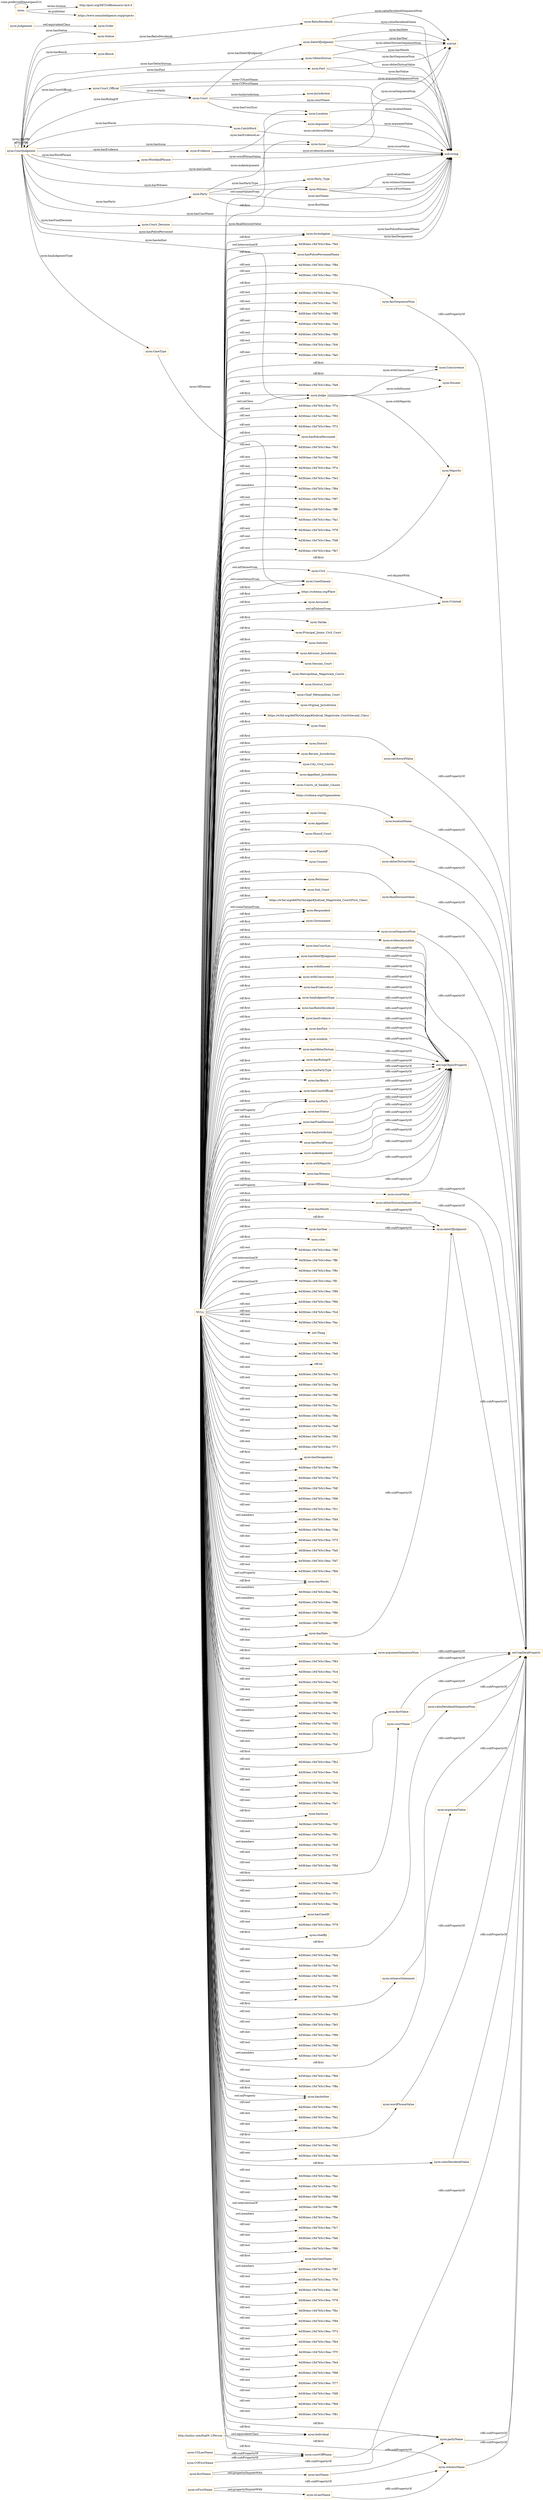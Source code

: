digraph ar2dtool_diagram { 
rankdir=LR;
size="1501"
node [shape = rectangle, color="orange"]; "nyon:Statue" "nyon:CourtJudgment" "nyon:Order" "nyon:Issue" "nyon:Bench" "nyon:Investigator" "nyon:Party" "nyon:Fact" "nyon:Court_Decision" "nyon:Evidence" "https://schema.org/Place" "nyon:Accussed" "nyon:Civil" "nyon:Taluka" "nyon:Principal_Junior_Civil_Court" "nyon:Solicitor" "nyon:Advisory_Jurisdiction" "nyon:DateOfJudgment" "nyon:Session_Court" "nyon:Metropolitan_Magistrate_Courts" "nyon:District_Court" "nyon:Chief_Meterpolitan_Court" "nyon:Original_Jurisdiction" "nyon:RatioDecidendi" "nyon:Court_Official" "nyon:ObiterDictum" "http://xmlns.com/foaf/0.1/Person" "nyon:Court" "https://w3id.org/def/NyOnLegal#Judicial_Magistrate_Court(Second_Class)" "nyon:State" "nyon:Concurrence" "nyon:Witness" "nyon:Location" "nyon:District" "nyon:Review_Jurisdiction" "nyon:City_Civil_Courts" "nyon:Appellant_Jurisdiction" "nyon:Individual" "nyon:Judge" "nyon:Courts_of_Smaller_Causes" "nyon:Judgement" "nyon:Jurisdiction" "https://schema.org/Organization" "nyon:Criminal" "nyon:Group" "nyon:Appellant" "nyon:Munsif_Court" "nyon:CaseType" "nyon:CatchWord" "nyon:Dissent" "nyon:Party_Type" "nyon:Plaintiff" "nyon:Country" "nyon:Majority" "nyon:Argument" "nyon:Petitioner" "nyon:CaseDomain" "nyon:Sub_Court" "https://w3id.org/def/NyOnLegal#Judicial_Magistrate_Court(First_Class)" "nyon:WordAndPhrase" "nyon:Respondent" "nyon:Government" ; /*classes style*/
	"nyon:hasCourtOfficial" -> "owl:topObjectProperty" [ label = "rdfs:subPropertyOf" ];
	"nyon:catchwordValue" -> "owl:topDataProperty" [ label = "rdfs:subPropertyOf" ];
	"nyon:COFirstName" -> "nyon:courtOffName" [ label = "rdfs:subPropertyOf" ];
	"nyon:locationName" -> "owl:topDataProperty" [ label = "rdfs:subPropertyOf" ];
	"nyon:hasFinalDecision" -> "owl:topObjectProperty" [ label = "rdfs:subPropertyOf" ];
	"nyon:hasJurisdiction" -> "owl:topObjectProperty" [ label = "rdfs:subPropertyOf" ];
	"nyon:obiterDictumValue" -> "owl:topDataProperty" [ label = "rdfs:subPropertyOf" ];
	"nyon:" -> "http://purl.org/NET/rdflicense/cc-by4.0" [ label = "terms:license" ];
	"nyon:" -> "https://www.semintelligence.org/projects" [ label = "dc:publisher" ];
	"nyon:" -> "nyon:" [ label = "vann:preferredNamespaceUri" ];
	"nyon:makeArgument" -> "owl:topObjectProperty" [ label = "rdfs:subPropertyOf" ];
	"nyon:finalDecisionValue" -> "owl:topDataProperty" [ label = "rdfs:subPropertyOf" ];
	"nyon:hasWitness" -> "owl:topObjectProperty" [ label = "rdfs:subPropertyOf" ];
	"nyon:issueSequenceNum" -> "owl:topDataProperty" [ label = "rdfs:subPropertyOf" ];
	"nyon:partyName" -> "owl:topDataProperty" [ label = "rdfs:subPropertyOf" ];
	"nyon:withDissent" -> "owl:topObjectProperty" [ label = "rdfs:subPropertyOf" ];
	"nyon:withConcurrence" -> "owl:topObjectProperty" [ label = "rdfs:subPropertyOf" ];
	"nyon:evidenceLocation" -> "owl:topDataProperty" [ label = "rdfs:subPropertyOf" ];
	"nyon:hasJudgmentType" -> "owl:topObjectProperty" [ label = "rdfs:subPropertyOf" ];
	"nyon:hasRatioDecidendi" -> "owl:topObjectProperty" [ label = "rdfs:subPropertyOf" ];
	"nyon:hasEvidence" -> "owl:topObjectProperty" [ label = "rdfs:subPropertyOf" ];
	"nyon:hasFact" -> "owl:topObjectProperty" [ label = "rdfs:subPropertyOf" ];
	"nyon:witnessName" -> "owl:topDataProperty" [ label = "rdfs:subPropertyOf" ];
	"nyon:lastName" -> "nyon:partyName" [ label = "rdfs:subPropertyOf" ];
	"nyon:issueValue" -> "owl:topDataProperty" [ label = "rdfs:subPropertyOf" ];
	"nyon:obiterDictumSequenceNum" -> "owl:topDataProperty" [ label = "rdfs:subPropertyOf" ];
	"nyon:worksIn" -> "owl:topObjectProperty" [ label = "rdfs:subPropertyOf" ];
	"nyon:hasObiterDictum" -> "owl:topObjectProperty" [ label = "rdfs:subPropertyOf" ];
	"nyon:wLastName" -> "nyon:witnessName" [ label = "rdfs:subPropertyOf" ];
	"nyon:hasRulingOf" -> "owl:topObjectProperty" [ label = "rdfs:subPropertyOf" ];
	"nyon:hasPartyType" -> "owl:topObjectProperty" [ label = "rdfs:subPropertyOf" ];
	"nyon:hasDate" -> "nyon:dateOfJudgment" [ label = "rdfs:subPropertyOf" ];
	"nyon:argumentSequenceNum" -> "owl:topDataProperty" [ label = "rdfs:subPropertyOf" ];
	"nyon:hasBench" -> "owl:topObjectProperty" [ label = "rdfs:subPropertyOf" ];
	"nyon:factValue" -> "owl:topDataProperty" [ label = "rdfs:subPropertyOf" ];
	"nyon:courtName" -> "owl:topDataProperty" [ label = "rdfs:subPropertyOf" ];
	"NULL" -> "nyon:hasFinalDecision" [ label = "rdf:first" ];
	"NULL" -> "nyon:cites" [ label = "rdf:first" ];
	"NULL" -> "6d3fcbec:1847b5c19ea:-7f80" [ label = "rdf:rest" ];
	"NULL" -> "nyon:Government" [ label = "rdf:first" ];
	"NULL" -> "6d3fcbec:1847b5c19ea:-7ffb" [ label = "owl:intersectionOf" ];
	"NULL" -> "nyon:witnessName" [ label = "rdf:first" ];
	"NULL" -> "nyon:District" [ label = "rdf:first" ];
	"NULL" -> "6d3fcbec:1847b5c19ea:-7f8c" [ label = "rdf:rest" ];
	"NULL" -> "6d3fcbec:1847b5c19ea:-7ff1" [ label = "owl:intersectionOf" ];
	"NULL" -> "6d3fcbec:1847b5c19ea:-7f89" [ label = "rdf:rest" ];
	"NULL" -> "6d3fcbec:1847b5c19ea:-7f6b" [ label = "rdf:rest" ];
	"NULL" -> "6d3fcbec:1847b5c19ea:-7fcd" [ label = "rdf:rest" ];
	"NULL" -> "6d3fcbec:1847b5c19ea:-7fac" [ label = "rdf:rest" ];
	"NULL" -> "owl:Thing" [ label = "rdf:first" ];
	"NULL" -> "6d3fcbec:1847b5c19ea:-7f84" [ label = "rdf:rest" ];
	"NULL" -> "6d3fcbec:1847b5c19ea:-7fe6" [ label = "rdf:rest" ];
	"NULL" -> "nyon:Issue" [ label = "owl:someValuesFrom" ];
	"NULL" -> "rdf:nil" [ label = "rdf:rest" ];
	"NULL" -> "6d3fcbec:1847b5c19ea:-7fc5" [ label = "rdf:rest" ];
	"NULL" -> "6d3fcbec:1847b5c19ea:-7fa4" [ label = "rdf:rest" ];
	"NULL" -> "nyon:hasRulingOf" [ label = "rdf:first" ];
	"NULL" -> "6d3fcbec:1847b5c19ea:-7f6f" [ label = "rdf:rest" ];
	"NULL" -> "6d3fcbec:1847b5c19ea:-7fcc" [ label = "rdf:rest" ];
	"NULL" -> "nyon:worksIn" [ label = "rdf:first" ];
	"NULL" -> "6d3fcbec:1847b5c19ea:-7f9a" [ label = "rdf:rest" ];
	"NULL" -> "6d3fcbec:1847b5c19ea:-7fa8" [ label = "rdf:rest" ];
	"NULL" -> "nyon:hasCourtOfficial" [ label = "rdf:first" ];
	"NULL" -> "nyon:Review_Jurisdiction" [ label = "rdf:first" ];
	"NULL" -> "nyon:Metropolitan_Magistrate_Courts" [ label = "rdf:first" ];
	"NULL" -> "6d3fcbec:1847b5c19ea:-7f92" [ label = "rdf:rest" ];
	"NULL" -> "nyon:locationName" [ label = "rdf:first" ];
	"NULL" -> "6d3fcbec:1847b5c19ea:-7f71" [ label = "rdf:rest" ];
	"NULL" -> "nyon:hasDesignation" [ label = "rdf:first" ];
	"NULL" -> "6d3fcbec:1847b5c19ea:-7f9e" [ label = "rdf:rest" ];
	"NULL" -> "nyon:Appellant_Jurisdiction" [ label = "rdf:first" ];
	"NULL" -> "nyon:withDissent" [ label = "rdf:first" ];
	"NULL" -> "6d3fcbec:1847b5c19ea:-7f7d" [ label = "rdf:rest" ];
	"NULL" -> "6d3fcbec:1847b5c19ea:-7fdf" [ label = "rdf:rest" ];
	"NULL" -> "nyon:issueSequenceNum" [ label = "rdf:first" ];
	"NULL" -> "6d3fcbec:1847b5c19ea:-7f96" [ label = "rdf:rest" ];
	"NULL" -> "6d3fcbec:1847b5c19ea:-7fc1" [ label = "rdf:rest" ];
	"NULL" -> "nyon:Concurrence" [ label = "rdf:first" ];
	"NULL" -> "6d3fcbec:1847b5c19ea:-7fd4" [ label = "owl:members" ];
	"NULL" -> "6d3fcbec:1847b5c19ea:-7fda" [ label = "rdf:rest" ];
	"NULL" -> "6d3fcbec:1847b5c19ea:-7f75" [ label = "rdf:rest" ];
	"NULL" -> "6d3fcbec:1847b5c19ea:-7fa0" [ label = "rdf:rest" ];
	"NULL" -> "6d3fcbec:1847b5c19ea:-7fd7" [ label = "rdf:rest" ];
	"NULL" -> "nyon:Advisory_Jurisdiction" [ label = "rdf:first" ];
	"NULL" -> "6d3fcbec:1847b5c19ea:-7fb6" [ label = "rdf:rest" ];
	"NULL" -> "nyon:hasJurisdiction" [ label = "rdf:first" ];
	"NULL" -> "nyon:State" [ label = "rdf:first" ];
	"NULL" -> "nyon:hasWords" [ label = "rdf:first" ];
	"NULL" -> "nyon:courtName" [ label = "rdf:first" ];
	"NULL" -> "6d3fcbec:1847b5c19ea:-7fba" [ label = "owl:members" ];
	"NULL" -> "6d3fcbec:1847b5c19ea:-7f9b" [ label = "owl:members" ];
	"NULL" -> "nyon:hasRatioDecidendi" [ label = "rdf:first" ];
	"NULL" -> "6d3fcbec:1847b5c19ea:-7f8b" [ label = "rdf:rest" ];
	"NULL" -> "6d3fcbec:1847b5c19ea:-7ff0" [ label = "rdf:rest" ];
	"NULL" -> "nyon:Majority" [ label = "rdf:first" ];
	"NULL" -> "nyon:ratioDecidendiSequenceNum" [ label = "rdf:first" ];
	"NULL" -> "6d3fcbec:1847b5c19ea:-7fab" [ label = "rdf:rest" ];
	"NULL" -> "nyon:City_Civil_Courts" [ label = "rdf:first" ];
	"NULL" -> "nyon:hasParty" [ label = "rdf:first" ];
	"NULL" -> "6d3fcbec:1847b5c19ea:-7f83" [ label = "rdf:rest" ];
	"NULL" -> "nyon:Civil" [ label = "owl:allValuesFrom" ];
	"NULL" -> "nyon:issueValue" [ label = "rdf:first" ];
	"NULL" -> "6d3fcbec:1847b5c19ea:-7fc4" [ label = "rdf:rest" ];
	"NULL" -> "6d3fcbec:1847b5c19ea:-7fa3" [ label = "rdf:rest" ];
	"NULL" -> "6d3fcbec:1847b5c19ea:-7f8f" [ label = "rdf:rest" ];
	"NULL" -> "6d3fcbec:1847b5c19ea:-7ff4" [ label = "rdf:rest" ];
	"NULL" -> "6d3fcbec:1847b5c19ea:-7fe1" [ label = "owl:members" ];
	"NULL" -> "6d3fcbec:1847b5c19ea:-7fd3" [ label = "rdf:rest" ];
	"NULL" -> "nyon:Original_Jurisdiction" [ label = "rdf:first" ];
	"NULL" -> "6d3fcbec:1847b5c19ea:-7fc2" [ label = "owl:members" ];
	"NULL" -> "6d3fcbec:1847b5c19ea:-7faf" [ label = "rdf:rest" ];
	"NULL" -> "nyon:hasStatue" [ label = "rdf:first" ];
	"NULL" -> "nyon:evidenceLocation" [ label = "rdf:first" ];
	"NULL" -> "6d3fcbec:1847b5c19ea:-7fb2" [ label = "rdf:rest" ];
	"NULL" -> "nyon:Taluka" [ label = "rdf:first" ];
	"NULL" -> "nyon:Chief_Meterpolitan_Court" [ label = "rdf:first" ];
	"NULL" -> "6d3fcbec:1847b5c19ea:-7fcb" [ label = "rdf:rest" ];
	"NULL" -> "6d3fcbec:1847b5c19ea:-7fc8" [ label = "rdf:rest" ];
	"NULL" -> "6d3fcbec:1847b5c19ea:-7faa" [ label = "rdf:rest" ];
	"NULL" -> "nyon:Judge" [ label = "rdf:first" ];
	"NULL" -> "6d3fcbec:1847b5c19ea:-7fa7" [ label = "rdf:rest" ];
	"NULL" -> "nyon:hasIssue" [ label = "rdf:first" ];
	"NULL" -> "nyon:Respondent" [ label = "rdf:first" ];
	"NULL" -> "6d3fcbec:1847b5c19ea:-7fcf" [ label = "owl:members" ];
	"NULL" -> "nyon:Judge" [ label = "owl:onClass" ];
	"NULL" -> "6d3fcbec:1847b5c19ea:-7f91" [ label = "rdf:rest" ];
	"NULL" -> "6d3fcbec:1847b5c19ea:-7fc9" [ label = "owl:members" ];
	"NULL" -> "6d3fcbec:1847b5c19ea:-7f70" [ label = "rdf:rest" ];
	"NULL" -> "6d3fcbec:1847b5c19ea:-7f9d" [ label = "rdf:rest" ];
	"NULL" -> "nyon:hasPartyType" [ label = "rdf:first" ];
	"NULL" -> "nyon:witnessStatement" [ label = "rdf:first" ];
	"NULL" -> "6d3fcbec:1847b5c19ea:-7fdb" [ label = "owl:members" ];
	"NULL" -> "6d3fcbec:1847b5c19ea:-7f7c" [ label = "rdf:rest" ];
	"NULL" -> "6d3fcbec:1847b5c19ea:-7fde" [ label = "rdf:rest" ];
	"NULL" -> "nyon:hasCaseID" [ label = "rdf:first" ];
	"NULL" -> "nyon:Individual" [ label = "rdf:first" ];
	"NULL" -> "6d3fcbec:1847b5c19ea:-7f79" [ label = "rdf:rest" ];
	"NULL" -> "nyon:citedBy" [ label = "rdf:first" ];
	"NULL" -> "nyon:hasWordPhrase" [ label = "rdf:first" ];
	"NULL" -> "6d3fcbec:1847b5c19ea:-7fbd" [ label = "rdf:rest" ];
	"NULL" -> "6d3fcbec:1847b5c19ea:-7fc0" [ label = "rdf:rest" ];
	"NULL" -> "6d3fcbec:1847b5c19ea:-7f95" [ label = "rdf:rest" ];
	"NULL" -> "nyon:hasWords" [ label = "owl:onProperty" ];
	"NULL" -> "6d3fcbec:1847b5c19ea:-7f74" [ label = "rdf:rest" ];
	"NULL" -> "6d3fcbec:1847b5c19ea:-7fd6" [ label = "rdf:rest" ];
	"NULL" -> "nyon:withMajority" [ label = "rdf:first" ];
	"NULL" -> "6d3fcbec:1847b5c19ea:-7fb5" [ label = "rdf:rest" ];
	"NULL" -> "nyon:District_Court" [ label = "rdf:first" ];
	"NULL" -> "6d3fcbec:1847b5c19ea:-7fe5" [ label = "rdf:rest" ];
	"NULL" -> "nyon:Courts_of_Smaller_Causes" [ label = "rdf:first" ];
	"NULL" -> "nyon:Sub_Court" [ label = "rdf:first" ];
	"NULL" -> "nyon:makeArgument" [ label = "rdf:first" ];
	"NULL" -> "6d3fcbec:1847b5c19ea:-7f99" [ label = "rdf:rest" ];
	"NULL" -> "6d3fcbec:1847b5c19ea:-7fdd" [ label = "rdf:rest" ];
	"NULL" -> "nyon:hasBench" [ label = "rdf:first" ];
	"NULL" -> "nyon:catchwordValue" [ label = "rdf:first" ];
	"NULL" -> "6d3fcbec:1847b5c19ea:-7fe7" [ label = "owl:members" ];
	"NULL" -> "nyon:argumentSequenceNum" [ label = "rdf:first" ];
	"NULL" -> "nyon:argumentValue" [ label = "rdf:first" ];
	"NULL" -> "6d3fcbec:1847b5c19ea:-7fb9" [ label = "rdf:rest" ];
	"NULL" -> "nyon:Witness" [ label = "rdf:first" ];
	"NULL" -> "6d3fcbec:1847b5c19ea:-7f8a" [ label = "rdf:rest" ];
	"NULL" -> "nyon:hasAuthor" [ label = "owl:onProperty" ];
	"NULL" -> "nyon:dateOfJudgment" [ label = "rdf:first" ];
	"NULL" -> "6d3fcbec:1847b5c19ea:-7f82" [ label = "rdf:rest" ];
	"NULL" -> "6d3fcbec:1847b5c19ea:-7fa2" [ label = "rdf:rest" ];
	"NULL" -> "6d3fcbec:1847b5c19ea:-7f8e" [ label = "rdf:rest" ];
	"NULL" -> "nyon:OfDomian" [ label = "rdf:first" ];
	"NULL" -> "6d3fcbec:1847b5c19ea:-7fd2" [ label = "rdf:rest" ];
	"NULL" -> "6d3fcbec:1847b5c19ea:-7feb" [ label = "rdf:rest" ];
	"NULL" -> "nyon:wordPhraseValue" [ label = "rdf:first" ];
	"NULL" -> "6d3fcbec:1847b5c19ea:-7fae" [ label = "rdf:rest" ];
	"NULL" -> "6d3fcbec:1847b5c19ea:-7fb1" [ label = "rdf:rest" ];
	"NULL" -> "6d3fcbec:1847b5c19ea:-7f86" [ label = "rdf:rest" ];
	"NULL" -> "6d3fcbec:1847b5c19ea:-7ff6" [ label = "owl:intersectionOf" ];
	"NULL" -> "6d3fcbec:1847b5c19ea:-7fbe" [ label = "owl:members" ];
	"NULL" -> "6d3fcbec:1847b5c19ea:-7fc7" [ label = "rdf:rest" ];
	"NULL" -> "nyon:withConcurrence" [ label = "rdf:first" ];
	"NULL" -> "6d3fcbec:1847b5c19ea:-7fa6" [ label = "rdf:rest" ];
	"NULL" -> "6d3fcbec:1847b5c19ea:-7f90" [ label = "rdf:rest" ];
	"NULL" -> "nyon:Session_Court" [ label = "rdf:first" ];
	"NULL" -> "nyon:ratioDecidendiValue" [ label = "rdf:first" ];
	"NULL" -> "nyon:hasAuthor" [ label = "rdf:first" ];
	"NULL" -> "https://schema.org/Organization" [ label = "rdf:first" ];
	"NULL" -> "nyon:hasCaseName" [ label = "rdf:first" ];
	"NULL" -> "6d3fcbec:1847b5c19ea:-7f87" [ label = "owl:members" ];
	"NULL" -> "6d3fcbec:1847b5c19ea:-7f7b" [ label = "rdf:rest" ];
	"NULL" -> "nyon:hasEvidenceLoc" [ label = "rdf:first" ];
	"NULL" -> "6d3fcbec:1847b5c19ea:-7fe0" [ label = "rdf:rest" ];
	"NULL" -> "6d3fcbec:1847b5c19ea:-7f78" [ label = "rdf:rest" ];
	"NULL" -> "6d3fcbec:1847b5c19ea:-7fbc" [ label = "rdf:rest" ];
	"NULL" -> "nyon:courtOffName" [ label = "rdf:first" ];
	"NULL" -> "6d3fcbec:1847b5c19ea:-7f94" [ label = "rdf:rest" ];
	"NULL" -> "nyon:hasFact" [ label = "rdf:first" ];
	"NULL" -> "nyon:factValue" [ label = "rdf:first" ];
	"NULL" -> "6d3fcbec:1847b5c19ea:-7f73" [ label = "rdf:rest" ];
	"NULL" -> "nyon:hasWitness" [ label = "rdf:first" ];
	"NULL" -> "6d3fcbec:1847b5c19ea:-7fb4" [ label = "rdf:rest" ];
	"NULL" -> "6d3fcbec:1847b5c19ea:-7f7f" [ label = "rdf:rest" ];
	"NULL" -> "6d3fcbec:1847b5c19ea:-7fe4" [ label = "rdf:rest" ];
	"NULL" -> "nyon:Plaintiff" [ label = "rdf:first" ];
	"NULL" -> "6d3fcbec:1847b5c19ea:-7f98" [ label = "rdf:rest" ];
	"NULL" -> "nyon:hasParty" [ label = "owl:onProperty" ];
	"NULL" -> "6d3fcbec:1847b5c19ea:-7f77" [ label = "rdf:rest" ];
	"NULL" -> "6d3fcbec:1847b5c19ea:-7fd9" [ label = "rdf:rest" ];
	"NULL" -> "nyon:Munsif_Court" [ label = "rdf:first" ];
	"NULL" -> "6d3fcbec:1847b5c19ea:-7fb8" [ label = "rdf:rest" ];
	"NULL" -> "nyon:hasEvidence" [ label = "rdf:first" ];
	"NULL" -> "https://w3id.org/def/NyOnLegal#Judicial_Magistrate_Court(First_Class)" [ label = "rdf:first" ];
	"NULL" -> "nyon:OfDomian" [ label = "owl:onProperty" ];
	"NULL" -> "nyon:Petitioner" [ label = "rdf:first" ];
	"NULL" -> "6d3fcbec:1847b5c19ea:-7f81" [ label = "rdf:rest" ];
	"NULL" -> "6d3fcbec:1847b5c19ea:-7fed" [ label = "owl:intersectionOf" ];
	"NULL" -> "nyon:Group" [ label = "rdf:first" ];
	"NULL" -> "nyon:hasYear" [ label = "rdf:first" ];
	"NULL" -> "nyon:hasPolicePersonnelName" [ label = "rdf:first" ];
	"NULL" -> "6d3fcbec:1847b5c19ea:-7f8d" [ label = "rdf:rest" ];
	"NULL" -> "6d3fcbec:1847b5c19ea:-7f6c" [ label = "rdf:rest" ];
	"NULL" -> "nyon:hasCourtLoc" [ label = "rdf:first" ];
	"NULL" -> "6d3fcbec:1847b5c19ea:-7fce" [ label = "rdf:rest" ];
	"NULL" -> "6d3fcbec:1847b5c19ea:-7fd1" [ label = "rdf:rest" ];
	"NULL" -> "6d3fcbec:1847b5c19ea:-7f85" [ label = "rdf:rest" ];
	"NULL" -> "6d3fcbec:1847b5c19ea:-7fad" [ label = "rdf:rest" ];
	"NULL" -> "nyon:Respondent" [ label = "owl:someValuesFrom" ];
	"NULL" -> "6d3fcbec:1847b5c19ea:-7fb0" [ label = "rdf:rest" ];
	"NULL" -> "6d3fcbec:1847b5c19ea:-7fc6" [ label = "rdf:rest" ];
	"NULL" -> "nyon:Criminal" [ label = "owl:allValuesFrom" ];
	"NULL" -> "6d3fcbec:1847b5c19ea:-7fa5" [ label = "rdf:rest" ];
	"NULL" -> "nyon:finalDecisionValue" [ label = "rdf:first" ];
	"NULL" -> "nyon:hasObiterDictum" [ label = "rdf:first" ];
	"NULL" -> "nyon:obiterDictumValue" [ label = "rdf:first" ];
	"NULL" -> "https://w3id.org/def/NyOnLegal#Judicial_Magistrate_Court(Second_Class)" [ label = "rdf:first" ];
	"NULL" -> "nyon:Dissent" [ label = "rdf:first" ];
	"NULL" -> "nyon:Country" [ label = "rdf:first" ];
	"NULL" -> "nyon:Investigator" [ label = "rdf:first" ];
	"NULL" -> "nyon:CaseDomain" [ label = "owl:someValuesFrom" ];
	"NULL" -> "nyon:obiterDictumSequenceNum" [ label = "rdf:first" ];
	"NULL" -> "nyon:hasDateOfJudgment" [ label = "rdf:first" ];
	"NULL" -> "6d3fcbec:1847b5c19ea:-7fa9" [ label = "rdf:rest" ];
	"NULL" -> "nyon:factSequenceNum" [ label = "rdf:first" ];
	"NULL" -> "https://schema.org/Place" [ label = "rdf:first" ];
	"NULL" -> "nyon:Accussed" [ label = "rdf:first" ];
	"NULL" -> "6d3fcbec:1847b5c19ea:-7f7a" [ label = "rdf:rest" ];
	"NULL" -> "nyon:Principal_Junior_Civil_Court" [ label = "rdf:first" ];
	"NULL" -> "nyon:Appellant" [ label = "rdf:first" ];
	"NULL" -> "6d3fcbec:1847b5c19ea:-7f93" [ label = "rdf:rest" ];
	"NULL" -> "6d3fcbec:1847b5c19ea:-7f72" [ label = "rdf:rest" ];
	"NULL" -> "nyon:hasPolicePersonnel" [ label = "rdf:first" ];
	"NULL" -> "6d3fcbec:1847b5c19ea:-7fb3" [ label = "rdf:rest" ];
	"NULL" -> "6d3fcbec:1847b5c19ea:-7f9f" [ label = "rdf:rest" ];
	"NULL" -> "6d3fcbec:1847b5c19ea:-7f7e" [ label = "rdf:rest" ];
	"NULL" -> "nyon:hasDate" [ label = "rdf:first" ];
	"NULL" -> "nyon:hasJudgmentType" [ label = "rdf:first" ];
	"NULL" -> "6d3fcbec:1847b5c19ea:-7fe3" [ label = "rdf:rest" ];
	"NULL" -> "6d3fcbec:1847b5c19ea:-7f6d" [ label = "owl:members" ];
	"NULL" -> "6d3fcbec:1847b5c19ea:-7f97" [ label = "rdf:rest" ];
	"NULL" -> "6d3fcbec:1847b5c19ea:-7ff9" [ label = "rdf:rest" ];
	"NULL" -> "nyon:CaseDomain" [ label = "rdf:first" ];
	"NULL" -> "6d3fcbec:1847b5c19ea:-7fa1" [ label = "rdf:rest" ];
	"NULL" -> "6d3fcbec:1847b5c19ea:-7f76" [ label = "rdf:rest" ];
	"NULL" -> "6d3fcbec:1847b5c19ea:-7fd8" [ label = "rdf:rest" ];
	"NULL" -> "nyon:Solicitor" [ label = "rdf:first" ];
	"NULL" -> "6d3fcbec:1847b5c19ea:-7fb7" [ label = "rdf:rest" ];
	"NULL" -> "nyon:hasMonth" [ label = "rdf:first" ];
	"NULL" -> "nyon:partyName" [ label = "rdf:first" ];
	"nyon:Civil" -> "nyon:Criminal" [ label = "owl:disjointWith" ];
	"nyon:hasYear" -> "nyon:dateOfJudgment" [ label = "rdfs:subPropertyOf" ];
	"nyon:hasEvidenceLoc" -> "owl:topObjectProperty" [ label = "rdfs:subPropertyOf" ];
	"nyon:witnessStatement" -> "owl:topDataProperty" [ label = "rdfs:subPropertyOf" ];
	"nyon:wFirstName" -> "nyon:wLastName" [ label = "owl:propertyDisjointWith" ];
	"nyon:wFirstName" -> "nyon:witnessName" [ label = "rdfs:subPropertyOf" ];
	"nyon:factSequenceNum" -> "owl:topDataProperty" [ label = "rdfs:subPropertyOf" ];
	"nyon:firstName" -> "nyon:lastName" [ label = "owl:propertyDisjointWith" ];
	"nyon:firstName" -> "nyon:partyName" [ label = "rdfs:subPropertyOf" ];
	"nyon:hasCourtLoc" -> "owl:topObjectProperty" [ label = "rdfs:subPropertyOf" ];
	"nyon:hasDateOfJudgment" -> "owl:topObjectProperty" [ label = "rdfs:subPropertyOf" ];
	"nyon:dateOfJudgment" -> "owl:topDataProperty" [ label = "rdfs:subPropertyOf" ];
	"http://xmlns.com/foaf/0.1/Person" -> "nyon:Individual" [ label = "owl:equivalentClass" ];
	"nyon:wordPhraseValue" -> "owl:topDataProperty" [ label = "rdfs:subPropertyOf" ];
	"nyon:hasMonth" -> "nyon:dateOfJudgment" [ label = "rdfs:subPropertyOf" ];
	"nyon:withMajority" -> "owl:topObjectProperty" [ label = "rdfs:subPropertyOf" ];
	"nyon:argumentValue" -> "owl:topDataProperty" [ label = "rdfs:subPropertyOf" ];
	"nyon:OfDomian" -> "owl:topObjectProperty" [ label = "rdfs:subPropertyOf" ];
	"nyon:Judgement" -> "nyon:Order" [ label = "owl:equivalentClass" ];
	"nyon:courtOffName" -> "owl:topDataProperty" [ label = "rdfs:subPropertyOf" ];
	"nyon:ratioDecidendiValue" -> "owl:topDataProperty" [ label = "rdfs:subPropertyOf" ];
	"nyon:ratioDecidendiSequenceNum" -> "owl:topDataProperty" [ label = "rdfs:subPropertyOf" ];
	"nyon:COLastName" -> "nyon:courtOffName" [ label = "rdfs:subPropertyOf" ];
	"nyon:hasWordPhrase" -> "owl:topObjectProperty" [ label = "rdfs:subPropertyOf" ];
	"nyon:hasStatue" -> "owl:topObjectProperty" [ label = "rdfs:subPropertyOf" ];
	"nyon:hasParty" -> "owl:topObjectProperty" [ label = "rdfs:subPropertyOf" ];
	"nyon:Court" -> "xsd:string" [ label = "nyon:courtName" ];
	"nyon:Court" -> "nyon:Jurisdiction" [ label = "nyon:hasJurisdiction" ];
	"nyon:WordAndPhrase" -> "xsd:string" [ label = "nyon:wordPhraseValue" ];
	"nyon:Judge" -> "nyon:Dissent" [ label = "nyon:withDissent" ];
	"nyon:CourtJudgment" -> "nyon:Bench" [ label = "nyon:hasBench" ];
	"nyon:CourtJudgment" -> "nyon:Statue" [ label = "nyon:hasStatue" ];
	"nyon:CatchWord" -> "xsd:string" [ label = "nyon:catchwordValue" ];
	"nyon:Location" -> "xsd:string" [ label = "nyon:locationName" ];
	"nyon:CourtJudgment" -> "nyon:CourtJudgment" [ label = "nyon:cites" ];
	"nyon:CourtJudgment" -> "nyon:Investigator" [ label = "nyon:hasPolicePersonnel" ];
	"nyon:CourtJudgment" -> "nyon:Witness" [ label = "nyon:hasWitness" ];
	"nyon:Court_Decision" -> "xsd:string" [ label = "nyon:finalDecisionValue" ];
	"nyon:DateOfJudgment" -> "xsd:int" [ label = "nyon:hasDate" ];
	"nyon:Party" -> "xsd:string" [ label = "nyon:firstName" ];
	"nyon:Argument" -> "xsd:string" [ label = "nyon:argumentValue" ];
	"nyon:Party" -> "nyon:Argument" [ label = "nyon:makeArgument" ];
	"nyon:CaseType" -> "nyon:CaseDomain" [ label = "nyon:OfDomian" ];
	"nyon:CourtJudgment" -> "nyon:CourtJudgment" [ label = "nyon:citedBy" ];
	"nyon:Fact" -> "xsd:string" [ label = "nyon:factValue" ];
	"nyon:CourtJudgment" -> "nyon:CaseType" [ label = "nyon:hasJudgmentType" ];
	"nyon:Judge" -> "nyon:Majority" [ label = "nyon:withMajority" ];
	"nyon:Evidence" -> "nyon:Location" [ label = "nyon:hasEvidenceLoc" ];
	"nyon:CourtJudgment" -> "nyon:CatchWord" [ label = "nyon:hasWords" ];
	"nyon:Investigator" -> "xsd:string" [ label = "nyon:hasDesignation" ];
	"nyon:RatioDecidendi" -> "xsd:int" [ label = "nyon:ratioDecidendiSequenceNum" ];
	"nyon:Fact" -> "xsd:int" [ label = "nyon:factSequenceNum" ];
	"nyon:CourtJudgment" -> "nyon:Issue" [ label = "nyon:hasIssue" ];
	"nyon:CourtJudgment" -> "xsd:string" [ label = "nyon:hasCaseID" ];
	"nyon:Court_Official" -> "xsd:string" [ label = "nyon:COFirstName" ];
	"nyon:Issue" -> "xsd:string" [ label = "nyon:issueValue" ];
	"nyon:Court" -> "nyon:DateOfJudgment" [ label = "nyon:hasDateOfJudgment" ];
	"nyon:Court_Official" -> "xsd:string" [ label = "nyon:COLastName" ];
	"nyon:RatioDecidendi" -> "xsd:string" [ label = "nyon:ratioDecidendiValue" ];
	"nyon:Party" -> "xsd:string" [ label = "nyon:lastName" ];
	"nyon:Witness" -> "xsd:string" [ label = "nyon:wFirstName" ];
	"nyon:CourtJudgment" -> "nyon:Judge" [ label = "nyon:hasAuthor" ];
	"nyon:CourtJudgment" -> "nyon:Court_Official" [ label = "nyon:hasCourtOfficial" ];
	"nyon:Evidence" -> "xsd:string" [ label = "nyon:evidenceLocation" ];
	"nyon:DateOfJudgment" -> "xsd:int" [ label = "nyon:hasYear" ];
	"nyon:CourtJudgment" -> "nyon:Fact" [ label = "nyon:hasFact" ];
	"nyon:ObiterDictum" -> "xsd:int" [ label = "nyon:obiterDictumSequenceNum" ];
	"nyon:Argument" -> "xsd:int" [ label = "nyon:argumentSequenceNum" ];
	"nyon:Judge" -> "nyon:Concurrence" [ label = "nyon:withConcurrence" ];
	"nyon:CourtJudgment" -> "nyon:Court" [ label = "nyon:hasRulingOf" ];
	"nyon:Court" -> "nyon:Location" [ label = "nyon:hasCourtLoc" ];
	"nyon:Witness" -> "xsd:string" [ label = "nyon:wLastName" ];
	"nyon:CourtJudgment" -> "xsd:string" [ label = "nyon:hasCaseName" ];
	"nyon:Investigator" -> "xsd:string" [ label = "nyon:hasPolicePersonnelName" ];
	"nyon:CourtJudgment" -> "nyon:Court_Decision" [ label = "nyon:hasFinalDecision" ];
	"nyon:CourtJudgment" -> "nyon:ObiterDictum" [ label = "nyon:hasObiterDictum" ];
	"nyon:Court_Official" -> "nyon:Court" [ label = "nyon:worksIn" ];
	"nyon:CourtJudgment" -> "nyon:RatioDecidendi" [ label = "nyon:hasRatioDecidendi" ];
	"nyon:Issue" -> "xsd:int" [ label = "nyon:issueSequenceNum" ];
	"nyon:Witness" -> "xsd:string" [ label = "nyon:witnessStatement" ];
	"nyon:CourtJudgment" -> "nyon:Party" [ label = "nyon:hasParty" ];
	"nyon:CourtJudgment" -> "nyon:WordAndPhrase" [ label = "nyon:hasWordPhrase" ];
	"nyon:Party" -> "nyon:Party_Type" [ label = "nyon:hasPartyType" ];
	"nyon:ObiterDictum" -> "xsd:string" [ label = "nyon:obiterDictumValue" ];
	"nyon:CourtJudgment" -> "nyon:Evidence" [ label = "nyon:hasEvidence" ];
	"nyon:DateOfJudgment" -> "xsd:string" [ label = "nyon:hasMonth" ];

}
